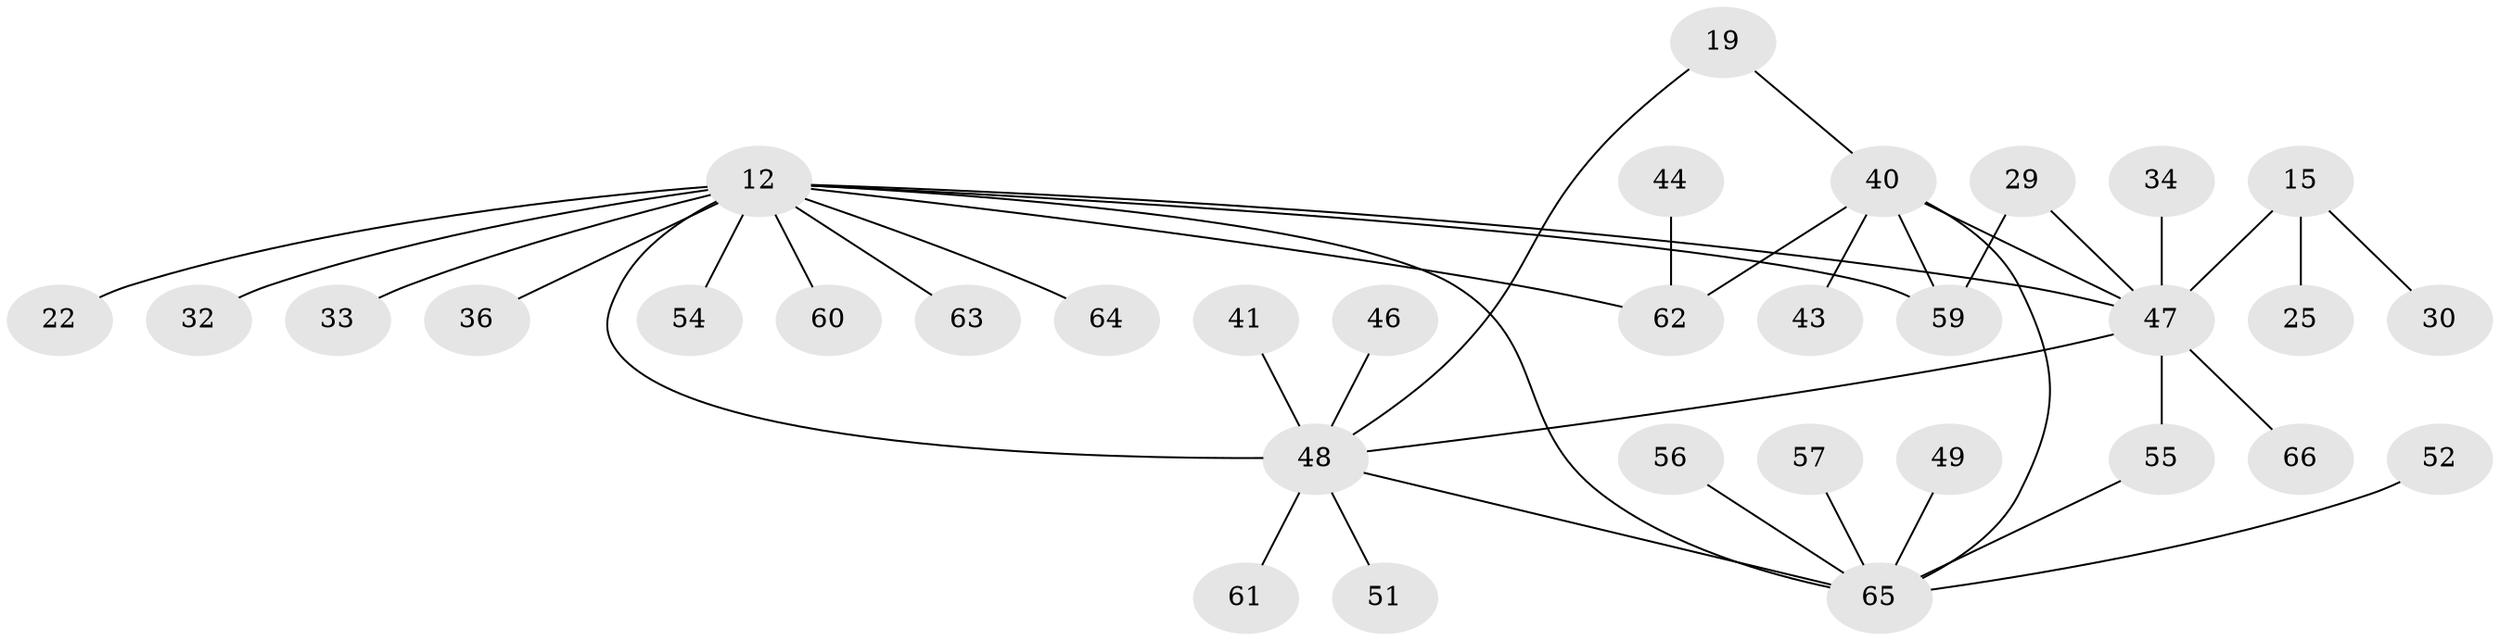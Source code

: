 // original degree distribution, {6: 0.015151515151515152, 3: 0.07575757575757576, 9: 0.030303030303030304, 10: 0.015151515151515152, 2: 0.22727272727272727, 8: 0.030303030303030304, 5: 0.030303030303030304, 7: 0.06060606060606061, 4: 0.015151515151515152, 1: 0.5}
// Generated by graph-tools (version 1.1) at 2025/55/03/09/25 04:55:27]
// undirected, 33 vertices, 40 edges
graph export_dot {
graph [start="1"]
  node [color=gray90,style=filled];
  12 [super="+10+4"];
  15;
  19;
  22;
  25;
  29;
  30;
  32;
  33;
  34;
  36;
  40 [super="+3"];
  41;
  43;
  44 [super="+39"];
  46;
  47 [super="+35+14"];
  48 [super="+45+9"];
  49;
  51;
  52;
  54;
  55 [super="+37"];
  56;
  57 [super="+53"];
  59 [super="+31+11"];
  60;
  61;
  62 [super="+20+2+24+42"];
  63;
  64;
  65 [super="+23+58+18+21+26+27+38"];
  66 [super="+50"];
  12 -- 48 [weight=4];
  12 -- 64;
  12 -- 33 [weight=2];
  12 -- 36;
  12 -- 22;
  12 -- 54;
  12 -- 63;
  12 -- 32;
  12 -- 60;
  12 -- 47 [weight=3];
  12 -- 62;
  12 -- 59 [weight=2];
  12 -- 65;
  15 -- 25;
  15 -- 30;
  15 -- 47 [weight=2];
  19 -- 40;
  19 -- 48;
  29 -- 47;
  29 -- 59;
  34 -- 47;
  40 -- 43;
  40 -- 47 [weight=2];
  40 -- 65 [weight=2];
  40 -- 62 [weight=2];
  40 -- 59;
  41 -- 48;
  44 -- 62;
  46 -- 48;
  47 -- 48;
  47 -- 55;
  47 -- 66;
  48 -- 61;
  48 -- 51;
  48 -- 65 [weight=2];
  49 -- 65;
  52 -- 65;
  55 -- 65;
  56 -- 65;
  57 -- 65;
}
